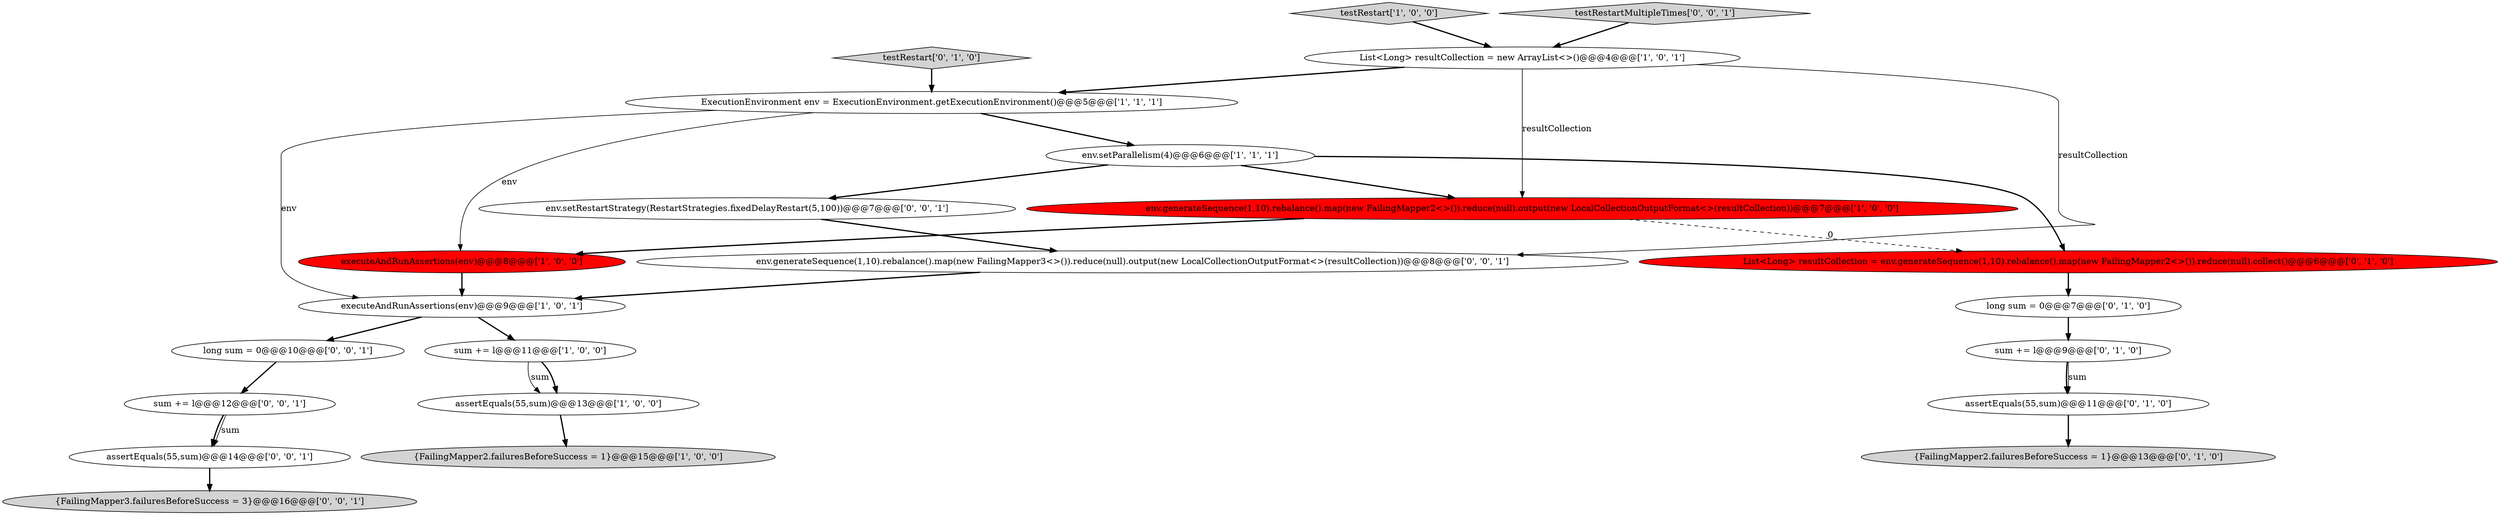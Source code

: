 digraph {
1 [style = filled, label = "testRestart['1', '0', '0']", fillcolor = lightgray, shape = diamond image = "AAA0AAABBB1BBB"];
16 [style = filled, label = "assertEquals(55,sum)@@@14@@@['0', '0', '1']", fillcolor = white, shape = ellipse image = "AAA0AAABBB3BBB"];
9 [style = filled, label = "executeAndRunAssertions(env)@@@9@@@['1', '0', '1']", fillcolor = white, shape = ellipse image = "AAA0AAABBB1BBB"];
5 [style = filled, label = "env.setParallelism(4)@@@6@@@['1', '1', '1']", fillcolor = white, shape = ellipse image = "AAA0AAABBB1BBB"];
7 [style = filled, label = "sum += l@@@11@@@['1', '0', '0']", fillcolor = white, shape = ellipse image = "AAA0AAABBB1BBB"];
10 [style = filled, label = "{FailingMapper2.failuresBeforeSuccess = 1}@@@13@@@['0', '1', '0']", fillcolor = lightgray, shape = ellipse image = "AAA0AAABBB2BBB"];
18 [style = filled, label = "testRestartMultipleTimes['0', '0', '1']", fillcolor = lightgray, shape = diamond image = "AAA0AAABBB3BBB"];
2 [style = filled, label = "ExecutionEnvironment env = ExecutionEnvironment.getExecutionEnvironment()@@@5@@@['1', '1', '1']", fillcolor = white, shape = ellipse image = "AAA0AAABBB1BBB"];
3 [style = filled, label = "List<Long> resultCollection = new ArrayList<>()@@@4@@@['1', '0', '1']", fillcolor = white, shape = ellipse image = "AAA0AAABBB1BBB"];
22 [style = filled, label = "long sum = 0@@@10@@@['0', '0', '1']", fillcolor = white, shape = ellipse image = "AAA0AAABBB3BBB"];
19 [style = filled, label = "sum += l@@@12@@@['0', '0', '1']", fillcolor = white, shape = ellipse image = "AAA0AAABBB3BBB"];
13 [style = filled, label = "List<Long> resultCollection = env.generateSequence(1,10).rebalance().map(new FailingMapper2<>()).reduce(null).collect()@@@6@@@['0', '1', '0']", fillcolor = red, shape = ellipse image = "AAA1AAABBB2BBB"];
21 [style = filled, label = "env.setRestartStrategy(RestartStrategies.fixedDelayRestart(5,100))@@@7@@@['0', '0', '1']", fillcolor = white, shape = ellipse image = "AAA0AAABBB3BBB"];
4 [style = filled, label = "executeAndRunAssertions(env)@@@8@@@['1', '0', '0']", fillcolor = red, shape = ellipse image = "AAA1AAABBB1BBB"];
6 [style = filled, label = "assertEquals(55,sum)@@@13@@@['1', '0', '0']", fillcolor = white, shape = ellipse image = "AAA0AAABBB1BBB"];
14 [style = filled, label = "testRestart['0', '1', '0']", fillcolor = lightgray, shape = diamond image = "AAA0AAABBB2BBB"];
0 [style = filled, label = "{FailingMapper2.failuresBeforeSuccess = 1}@@@15@@@['1', '0', '0']", fillcolor = lightgray, shape = ellipse image = "AAA0AAABBB1BBB"];
8 [style = filled, label = "env.generateSequence(1,10).rebalance().map(new FailingMapper2<>()).reduce(null).output(new LocalCollectionOutputFormat<>(resultCollection))@@@7@@@['1', '0', '0']", fillcolor = red, shape = ellipse image = "AAA1AAABBB1BBB"];
20 [style = filled, label = "env.generateSequence(1,10).rebalance().map(new FailingMapper3<>()).reduce(null).output(new LocalCollectionOutputFormat<>(resultCollection))@@@8@@@['0', '0', '1']", fillcolor = white, shape = ellipse image = "AAA0AAABBB3BBB"];
11 [style = filled, label = "sum += l@@@9@@@['0', '1', '0']", fillcolor = white, shape = ellipse image = "AAA0AAABBB2BBB"];
17 [style = filled, label = "{FailingMapper3.failuresBeforeSuccess = 3}@@@16@@@['0', '0', '1']", fillcolor = lightgray, shape = ellipse image = "AAA0AAABBB3BBB"];
12 [style = filled, label = "assertEquals(55,sum)@@@11@@@['0', '1', '0']", fillcolor = white, shape = ellipse image = "AAA0AAABBB2BBB"];
15 [style = filled, label = "long sum = 0@@@7@@@['0', '1', '0']", fillcolor = white, shape = ellipse image = "AAA0AAABBB2BBB"];
9->22 [style = bold, label=""];
4->9 [style = bold, label=""];
5->8 [style = bold, label=""];
18->3 [style = bold, label=""];
11->12 [style = solid, label="sum"];
22->19 [style = bold, label=""];
20->9 [style = bold, label=""];
1->3 [style = bold, label=""];
11->12 [style = bold, label=""];
6->0 [style = bold, label=""];
16->17 [style = bold, label=""];
9->7 [style = bold, label=""];
2->4 [style = solid, label="env"];
19->16 [style = bold, label=""];
7->6 [style = solid, label="sum"];
8->13 [style = dashed, label="0"];
5->21 [style = bold, label=""];
12->10 [style = bold, label=""];
21->20 [style = bold, label=""];
15->11 [style = bold, label=""];
3->2 [style = bold, label=""];
2->9 [style = solid, label="env"];
3->20 [style = solid, label="resultCollection"];
5->13 [style = bold, label=""];
3->8 [style = solid, label="resultCollection"];
7->6 [style = bold, label=""];
19->16 [style = solid, label="sum"];
14->2 [style = bold, label=""];
13->15 [style = bold, label=""];
8->4 [style = bold, label=""];
2->5 [style = bold, label=""];
}
